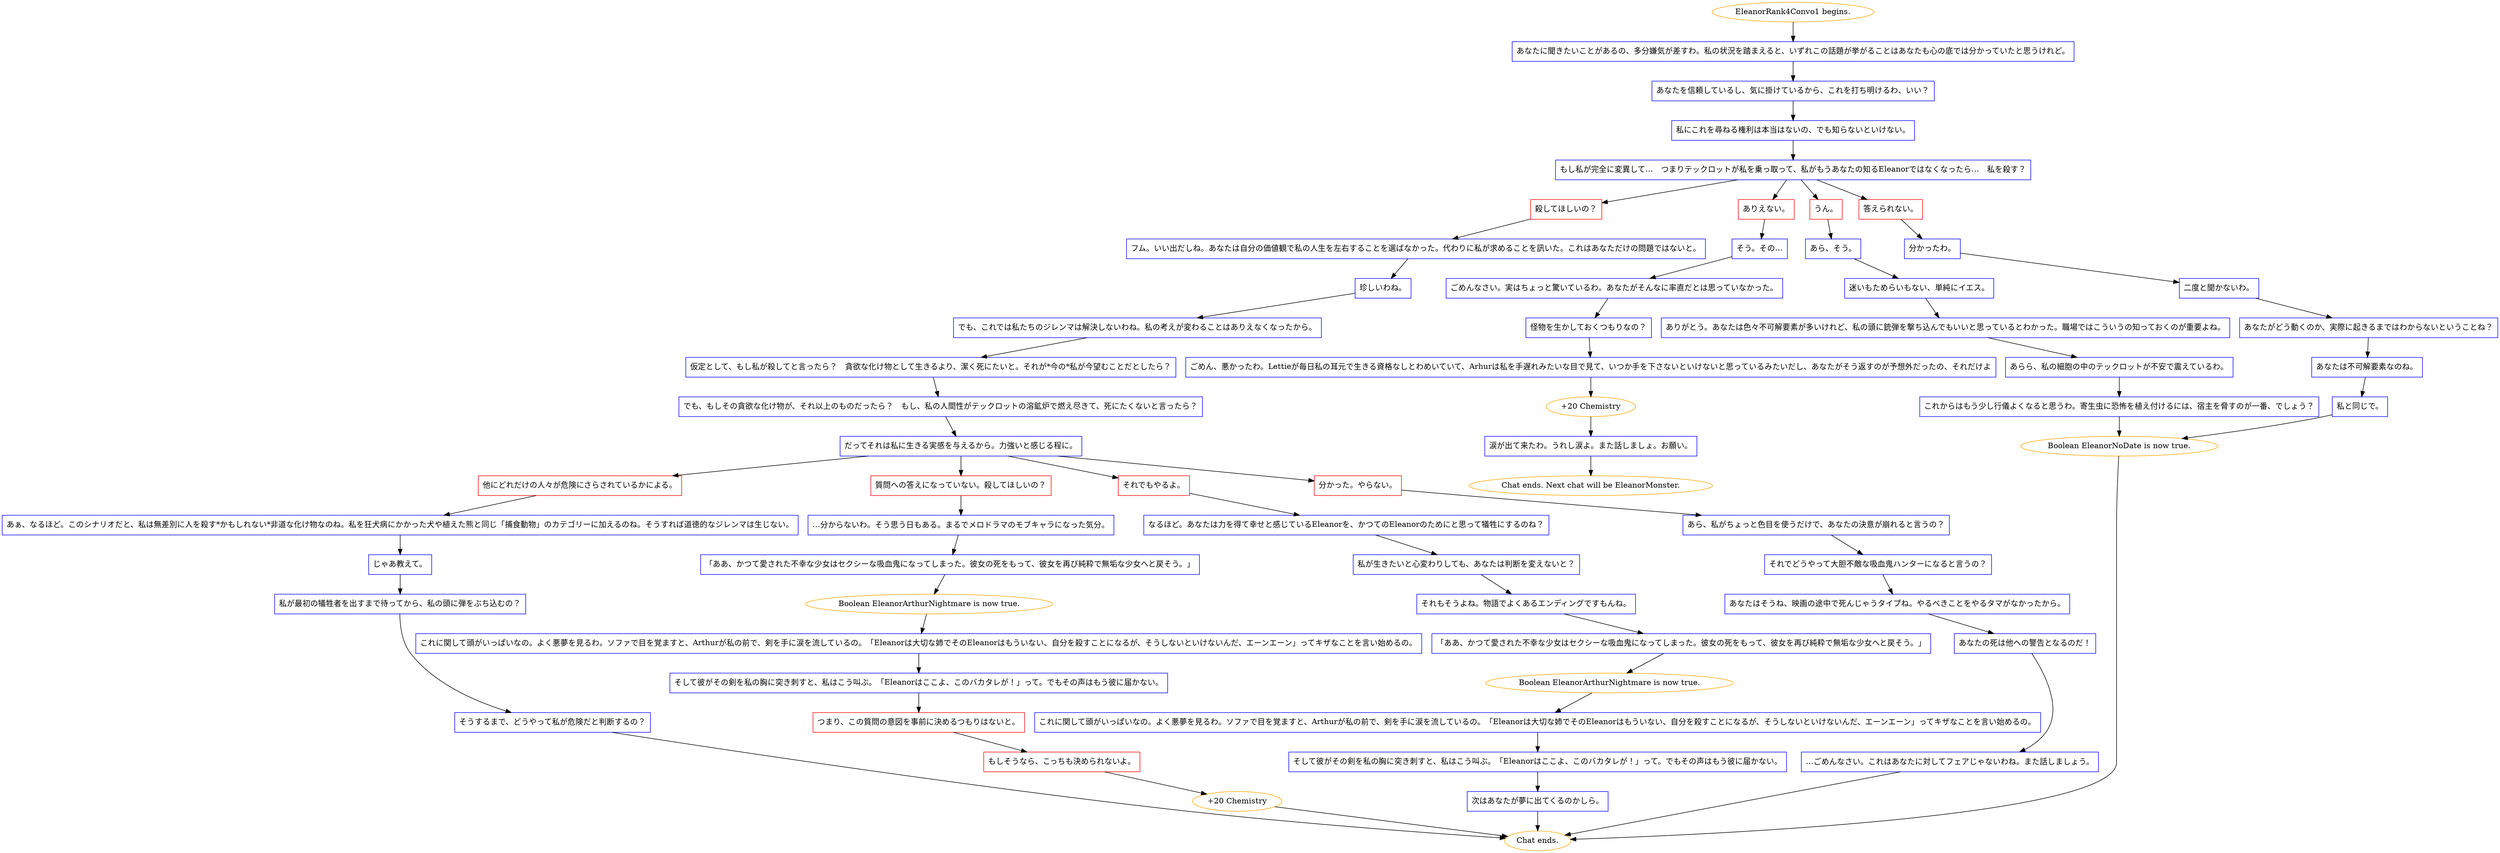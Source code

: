 digraph {
	"EleanorRank4Convo1 begins." [color=orange];
		"EleanorRank4Convo1 begins." -> j3552143059;
	j3552143059 [label="あなたに聞きたいことがあるの、多分嫌気が差すわ。私の状況を踏まえると、いずれこの話題が挙がることはあなたも心の底では分かっていたと思うけれど。",shape=box,color=blue];
		j3552143059 -> j3623604030;
	j3623604030 [label="あなたを信頼しているし、気に掛けているから、これを打ち明けるわ、いい？",shape=box,color=blue];
		j3623604030 -> j1242988215;
	j1242988215 [label="私にこれを尋ねる権利は本当はないの、でも知らないといけない。",shape=box,color=blue];
		j1242988215 -> j3432907625;
	j3432907625 [label="もし私が完全に変異して…　つまりテックロットが私を乗っ取って、私がもうあなたの知るEleanorではなくなったら…　私を殺す？",shape=box,color=blue];
		j3432907625 -> j3221747069;
		j3432907625 -> j4040740805;
		j3432907625 -> j4275429481;
		j3432907625 -> j2389317442;
	j3221747069 [label="殺してほしいの？",shape=box,color=red];
		j3221747069 -> j1690017979;
	j4040740805 [label="うん。",shape=box,color=red];
		j4040740805 -> j4110968667;
	j4275429481 [label="ありえない。",shape=box,color=red];
		j4275429481 -> j3333191168;
	j2389317442 [label="答えられない。",shape=box,color=red];
		j2389317442 -> j3737193633;
	j1690017979 [label="フム。いい出だしね。あなたは自分の価値観で私の人生を左右することを選ばなかった。代わりに私が求めることを訊いた。これはあなただけの問題ではないと。",shape=box,color=blue];
		j1690017979 -> j1299193154;
	j4110968667 [label="あら、そう。",shape=box,color=blue];
		j4110968667 -> j3651773902;
	j3333191168 [label="そう。その…",shape=box,color=blue];
		j3333191168 -> j1944958376;
	j3737193633 [label="分かったわ。",shape=box,color=blue];
		j3737193633 -> j4087691629;
	j1299193154 [label="珍しいわね。",shape=box,color=blue];
		j1299193154 -> j2798516751;
	j3651773902 [label="迷いもためらいもない、単純にイエス。",shape=box,color=blue];
		j3651773902 -> j2409561230;
	j1944958376 [label="ごめんなさい。実はちょっと驚いているわ。あなたがそんなに率直だとは思っていなかった。",shape=box,color=blue];
		j1944958376 -> j2594331327;
	j4087691629 [label="二度と聞かないわ。",shape=box,color=blue];
		j4087691629 -> j1372271062;
	j2798516751 [label="でも、これでは私たちのジレンマは解決しないわね。私の考えが変わることはありえなくなったから。",shape=box,color=blue];
		j2798516751 -> j4170755131;
	j2409561230 [label="ありがとう。あなたは色々不可解要素が多いけれど、私の頭に銃弾を撃ち込んでもいいと思っているとわかった。職場ではこういうの知っておくのが重要よね。",shape=box,color=blue];
		j2409561230 -> j2808750696;
	j2594331327 [label="怪物を生かしておくつもりなの？",shape=box,color=blue];
		j2594331327 -> j4099516081;
	j1372271062 [label="あなたがどう動くのか、実際に起きるまではわからないということね？",shape=box,color=blue];
		j1372271062 -> j1052013201;
	j4170755131 [label="仮定として、もし私が殺してと言ったら？　貪欲な化け物として生きるより、潔く死にたいと。それが*今の*私が今望むことだとしたら？",shape=box,color=blue];
		j4170755131 -> j3831771467;
	j2808750696 [label="あらら、私の細胞の中のテックロットが不安で震えているわ。",shape=box,color=blue];
		j2808750696 -> j2295257973;
	j4099516081 [label="ごめん、悪かったわ。Lettieが毎日私の耳元で生きる資格なしとわめいていて、Arhurは私を手遅れみたいな目で見て、いつか手を下さないといけないと思っているみたいだし、あなたがそう返すのが予想外だったの、それだけよ",shape=box,color=blue];
		j4099516081 -> j4214495805;
	j1052013201 [label="あなたは不可解要素なのね。",shape=box,color=blue];
		j1052013201 -> j1247959532;
	j3831771467 [label="でも、もしその貪欲な化け物が、それ以上のものだったら？　もし、私の人間性がテックロットの溶鉱炉で燃え尽きて、死にたくないと言ったら？",shape=box,color=blue];
		j3831771467 -> j3101795724;
	j2295257973 [label="これからはもう少し行儀よくなると思うわ。寄生虫に恐怖を植え付けるには、宿主を脅すのが一番、でしょう？",shape=box,color=blue];
		j2295257973 -> j2728200779;
	j4214495805 [label="+20 Chemistry",color=orange];
		j4214495805 -> j97310137;
	j1247959532 [label="私と同じで。",shape=box,color=blue];
		j1247959532 -> j2728200779;
	j3101795724 [label="だってそれは私に生きる実感を与えるから。力強いと感じる程に。",shape=box,color=blue];
		j3101795724 -> j2120450438;
		j3101795724 -> j881644741;
		j3101795724 -> j362574818;
		j3101795724 -> j866279299;
	j2728200779 [label="Boolean EleanorNoDate is now true.",color=orange];
		j2728200779 -> "Chat ends.";
	j97310137 [label="涙が出て来たわ。うれし涙よ。また話しましょ。お願い。",shape=box,color=blue];
		j97310137 -> "Chat ends. Next chat will be EleanorMonster.";
	j2120450438 [label="それでもやるよ。",shape=box,color=red];
		j2120450438 -> j825691403;
	j881644741 [label="分かった。やらない。",shape=box,color=red];
		j881644741 -> j1557629340;
	j362574818 [label="他にどれだけの人々が危険にさらされているかによる。",shape=box,color=red];
		j362574818 -> j1054574352;
	j866279299 [label="質問への答えになっていない。殺してほしいの？",shape=box,color=red];
		j866279299 -> j1133204338;
	"Chat ends." [color=orange];
	"Chat ends. Next chat will be EleanorMonster." [color=orange];
	j825691403 [label="なるほど。あなたは力を得て幸せと感じているEleanorを、かつてのEleanorのためにと思って犠牲にするのね？",shape=box,color=blue];
		j825691403 -> j4274952856;
	j1557629340 [label="あら、私がちょっと色目を使うだけで、あなたの決意が崩れると言うの？",shape=box,color=blue];
		j1557629340 -> j2245340457;
	j1054574352 [label="あぁ、なるほど。このシナリオだと、私は無差別に人を殺す*かもしれない*非道な化け物なのね。私を狂犬病にかかった犬や植えた熊と同じ「捕食動物」のカテゴリーに加えるのね。そうすれば道徳的なジレンマは生じない。",shape=box,color=blue];
		j1054574352 -> j2210780858;
	j1133204338 [label="…分からないわ。そう思う日もある。まるでメロドラマのモブキャラになった気分。",shape=box,color=blue];
		j1133204338 -> j4215316921;
	j4274952856 [label="私が生きたいと心変わりしても、あなたは判断を変えないと？",shape=box,color=blue];
		j4274952856 -> j1169487542;
	j2245340457 [label="それでどうやって大胆不敵な吸血鬼ハンターになると言うの？",shape=box,color=blue];
		j2245340457 -> j1322201774;
	j2210780858 [label="じゃあ教えて。",shape=box,color=blue];
		j2210780858 -> j2852978049;
	j4215316921 [label="「ああ、かつて愛された不幸な少女はセクシーな吸血鬼になってしまった。彼女の死をもって、彼女を再び純粋で無垢な少女へと戻そう。」",shape=box,color=blue];
		j4215316921 -> j3684940068;
	j1169487542 [label="それもそうよね。物語でよくあるエンディングですもんね。",shape=box,color=blue];
		j1169487542 -> j2372091244;
	j1322201774 [label="あなたはそうね、映画の途中で死んじゃうタイプね。やるべきことをやるタマがなかったから。",shape=box,color=blue];
		j1322201774 -> j3386191028;
	j2852978049 [label="私が最初の犠牲者を出すまで待ってから、私の頭に弾をぶち込むの？",shape=box,color=blue];
		j2852978049 -> j2247022883;
	j3684940068 [label="Boolean EleanorArthurNightmare is now true.",color=orange];
		j3684940068 -> j165916758;
	j2372091244 [label="「ああ、かつて愛された不幸な少女はセクシーな吸血鬼になってしまった。彼女の死をもって、彼女を再び純粋で無垢な少女へと戻そう。」",shape=box,color=blue];
		j2372091244 -> j2886626476;
	j3386191028 [label="あなたの死は他への警告となるのだ！",shape=box,color=blue];
		j3386191028 -> j1157530632;
	j2247022883 [label="そうするまで、どうやって私が危険だと判断するの？",shape=box,color=blue];
		j2247022883 -> "Chat ends.";
	j165916758 [label="これに関して頭がいっぱいなの。よく悪夢を見るわ。ソファで目を覚ますと、Arthurが私の前で、剣を手に涙を流しているの。「Eleanorは大切な姉でそのEleanorはもういない、自分を殺すことになるが、そうしないといけないんだ、エーンエーン」ってキザなことを言い始めるの。",shape=box,color=blue];
		j165916758 -> j1027763327;
	j2886626476 [label="Boolean EleanorArthurNightmare is now true.",color=orange];
		j2886626476 -> j852051542;
	j1157530632 [label="…ごめんなさい。これはあなたに対してフェアじゃないわね。また話しましょう。",shape=box,color=blue];
		j1157530632 -> "Chat ends.";
	j1027763327 [label="そして彼がその剣を私の胸に突き刺すと、私はこう叫ぶ。「Eleanorはここよ、このバカタレが！」って。でもその声はもう彼に届かない。",shape=box,color=blue];
		j1027763327 -> j1807660582;
	j852051542 [label="これに関して頭がいっぱいなの。よく悪夢を見るわ。ソファで目を覚ますと、Arthurが私の前で、剣を手に涙を流しているの。「Eleanorは大切な姉でそのEleanorはもういない、自分を殺すことになるが、そうしないといけないんだ、エーンエーン」ってキザなことを言い始めるの。",shape=box,color=blue];
		j852051542 -> j3830242105;
	j1807660582 [label="つまり、この質問の意図を事前に決めるつもりはないと。",shape=box,color=red];
		j1807660582 -> j2788242638;
	j3830242105 [label="そして彼がその剣を私の胸に突き刺すと、私はこう叫ぶ。「Eleanorはここよ、このバカタレが！」って。でもその声はもう彼に届かない。",shape=box,color=blue];
		j3830242105 -> j283691287;
	j2788242638 [label="もしそうなら、こっちも決められないよ。",shape=box,color=red];
		j2788242638 -> j367054140;
	j283691287 [label="次はあなたが夢に出てくるのかしら。",shape=box,color=blue];
		j283691287 -> "Chat ends.";
	j367054140 [label="+20 Chemistry",color=orange];
		j367054140 -> "Chat ends.";
}